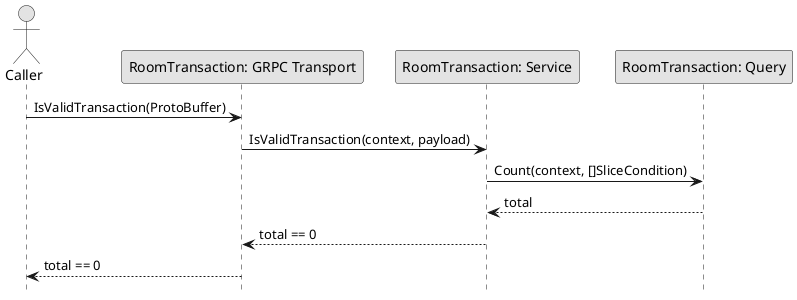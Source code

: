 @startuml CheckValidityOfTransaction

skinparam ConditionStyle hline
skinparam Monochrome true
skinparam Shadowing false
hide footbox

actor Caller
participant "RoomTransaction: GRPC Transport" as RoomTransactionGRPCTransport
participant "RoomTransaction: Service" as RoomTransactionService
participant "RoomTransaction: Query" as RoomTransactionQuery

Caller->RoomTransactionGRPCTransport: IsValidTransaction(ProtoBuffer)
RoomTransactionGRPCTransport->RoomTransactionService: IsValidTransaction(context, payload)
RoomTransactionService->RoomTransactionQuery: Count(context, []SliceCondition)
RoomTransactionQuery-->RoomTransactionService: total
RoomTransactionService-->RoomTransactionGRPCTransport: total == 0
RoomTransactionGRPCTransport-->Caller: total == 0

@enduml